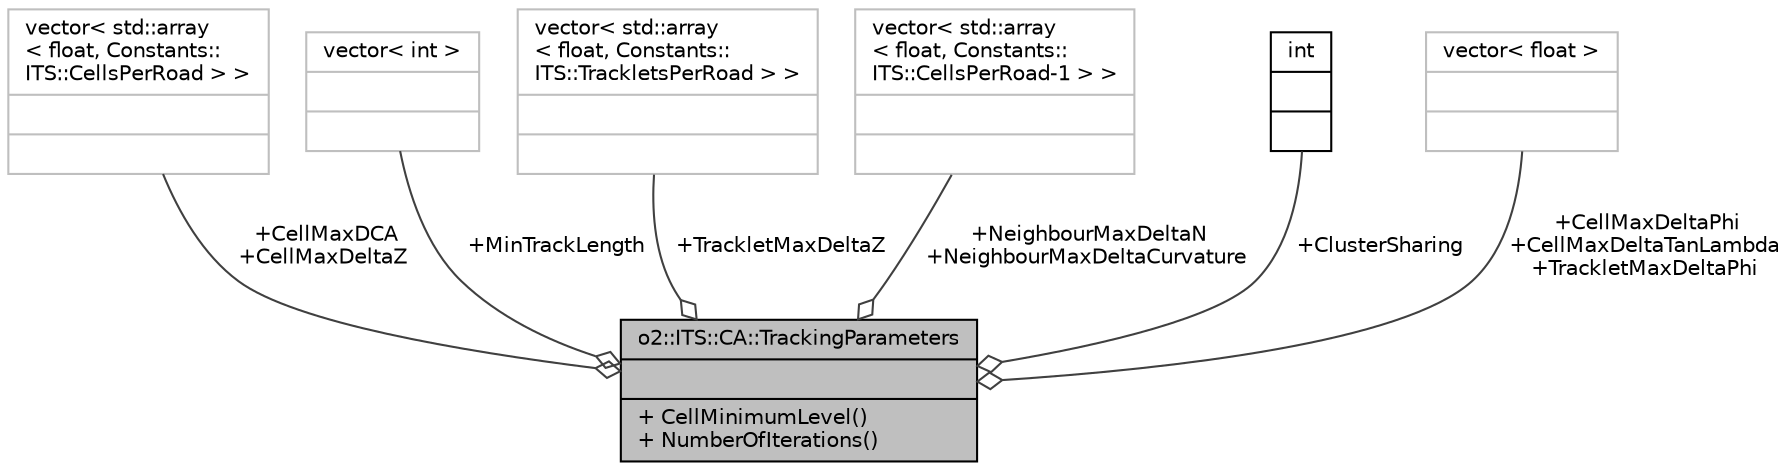 digraph "o2::ITS::CA::TrackingParameters"
{
 // INTERACTIVE_SVG=YES
  bgcolor="transparent";
  edge [fontname="Helvetica",fontsize="10",labelfontname="Helvetica",labelfontsize="10"];
  node [fontname="Helvetica",fontsize="10",shape=record];
  Node1 [label="{o2::ITS::CA::TrackingParameters\n||+ CellMinimumLevel()\l+ NumberOfIterations()\l}",height=0.2,width=0.4,color="black", fillcolor="grey75", style="filled" fontcolor="black"];
  Node2 -> Node1 [color="grey25",fontsize="10",style="solid",label=" +CellMaxDCA\n+CellMaxDeltaZ" ,arrowhead="odiamond",fontname="Helvetica"];
  Node2 [label="{vector\< std::array\l\< float, Constants::\lITS::CellsPerRoad \> \>\n||}",height=0.2,width=0.4,color="grey75"];
  Node3 -> Node1 [color="grey25",fontsize="10",style="solid",label=" +MinTrackLength" ,arrowhead="odiamond",fontname="Helvetica"];
  Node3 [label="{vector\< int \>\n||}",height=0.2,width=0.4,color="grey75"];
  Node4 -> Node1 [color="grey25",fontsize="10",style="solid",label=" +TrackletMaxDeltaZ" ,arrowhead="odiamond",fontname="Helvetica"];
  Node4 [label="{vector\< std::array\l\< float, Constants::\lITS::TrackletsPerRoad \> \>\n||}",height=0.2,width=0.4,color="grey75"];
  Node5 -> Node1 [color="grey25",fontsize="10",style="solid",label=" +NeighbourMaxDeltaN\n+NeighbourMaxDeltaCurvature" ,arrowhead="odiamond",fontname="Helvetica"];
  Node5 [label="{vector\< std::array\l\< float, Constants::\lITS::CellsPerRoad-1 \> \>\n||}",height=0.2,width=0.4,color="grey75"];
  Node6 -> Node1 [color="grey25",fontsize="10",style="solid",label=" +ClusterSharing" ,arrowhead="odiamond",fontname="Helvetica"];
  Node6 [label="{int\n||}",height=0.2,width=0.4,color="black",URL="$d1/da0/classint.html"];
  Node7 -> Node1 [color="grey25",fontsize="10",style="solid",label=" +CellMaxDeltaPhi\n+CellMaxDeltaTanLambda\n+TrackletMaxDeltaPhi" ,arrowhead="odiamond",fontname="Helvetica"];
  Node7 [label="{vector\< float \>\n||}",height=0.2,width=0.4,color="grey75"];
}

